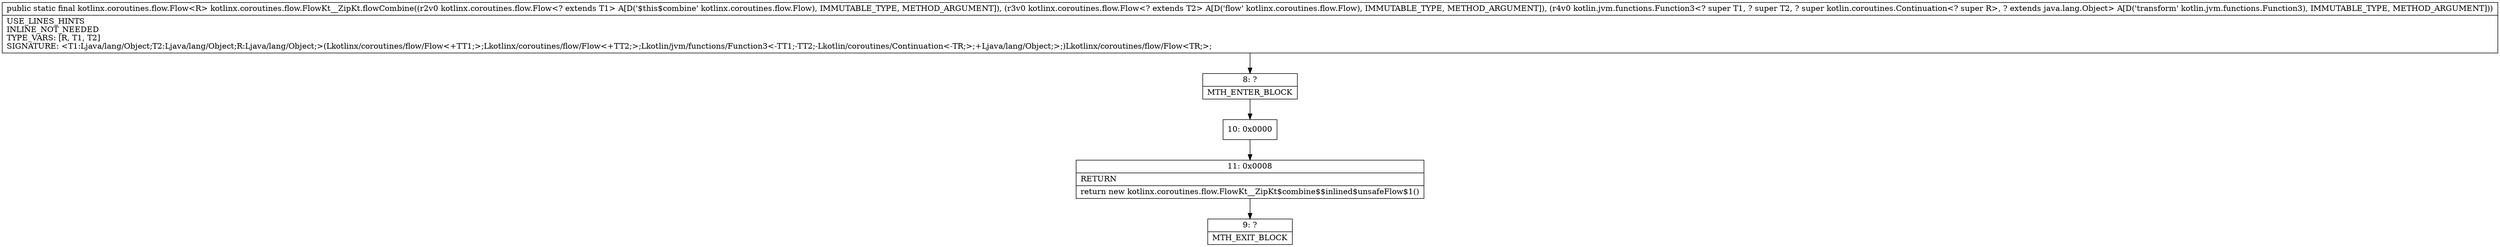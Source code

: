 digraph "CFG forkotlinx.coroutines.flow.FlowKt__ZipKt.flowCombine(Lkotlinx\/coroutines\/flow\/Flow;Lkotlinx\/coroutines\/flow\/Flow;Lkotlin\/jvm\/functions\/Function3;)Lkotlinx\/coroutines\/flow\/Flow;" {
Node_8 [shape=record,label="{8\:\ ?|MTH_ENTER_BLOCK\l}"];
Node_10 [shape=record,label="{10\:\ 0x0000}"];
Node_11 [shape=record,label="{11\:\ 0x0008|RETURN\l|return new kotlinx.coroutines.flow.FlowKt__ZipKt$combine$$inlined$unsafeFlow$1()\l}"];
Node_9 [shape=record,label="{9\:\ ?|MTH_EXIT_BLOCK\l}"];
MethodNode[shape=record,label="{public static final kotlinx.coroutines.flow.Flow\<R\> kotlinx.coroutines.flow.FlowKt__ZipKt.flowCombine((r2v0 kotlinx.coroutines.flow.Flow\<? extends T1\> A[D('$this$combine' kotlinx.coroutines.flow.Flow), IMMUTABLE_TYPE, METHOD_ARGUMENT]), (r3v0 kotlinx.coroutines.flow.Flow\<? extends T2\> A[D('flow' kotlinx.coroutines.flow.Flow), IMMUTABLE_TYPE, METHOD_ARGUMENT]), (r4v0 kotlin.jvm.functions.Function3\<? super T1, ? super T2, ? super kotlin.coroutines.Continuation\<? super R\>, ? extends java.lang.Object\> A[D('transform' kotlin.jvm.functions.Function3), IMMUTABLE_TYPE, METHOD_ARGUMENT]))  | USE_LINES_HINTS\lINLINE_NOT_NEEDED\lTYPE_VARS: [R, T1, T2]\lSIGNATURE: \<T1:Ljava\/lang\/Object;T2:Ljava\/lang\/Object;R:Ljava\/lang\/Object;\>(Lkotlinx\/coroutines\/flow\/Flow\<+TT1;\>;Lkotlinx\/coroutines\/flow\/Flow\<+TT2;\>;Lkotlin\/jvm\/functions\/Function3\<\-TT1;\-TT2;\-Lkotlin\/coroutines\/Continuation\<\-TR;\>;+Ljava\/lang\/Object;\>;)Lkotlinx\/coroutines\/flow\/Flow\<TR;\>;\l}"];
MethodNode -> Node_8;Node_8 -> Node_10;
Node_10 -> Node_11;
Node_11 -> Node_9;
}

